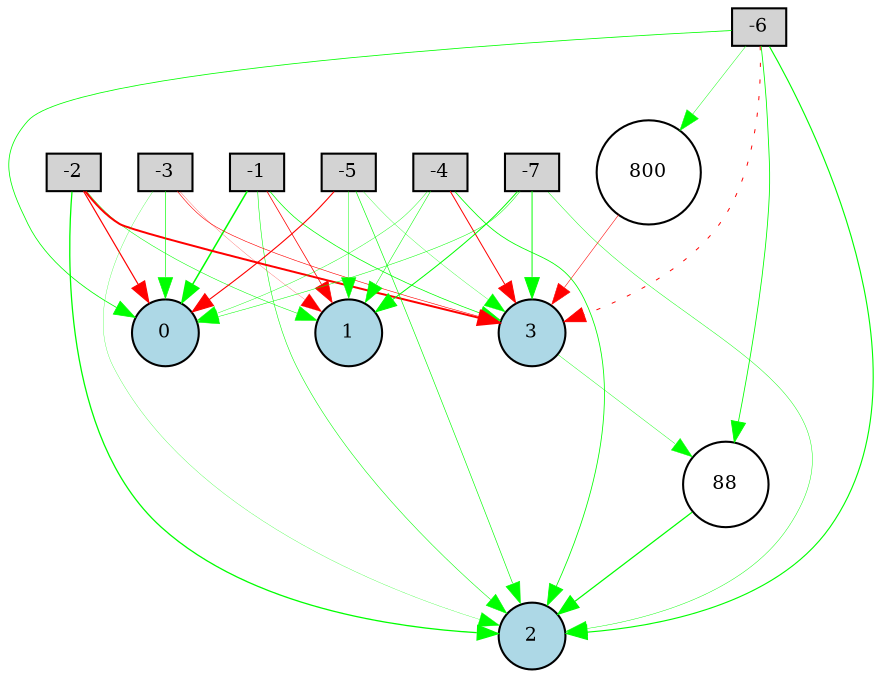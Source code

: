 digraph {
	node [fontsize=9 height=0.2 shape=circle width=0.2]
	-1 [fillcolor=lightgray shape=box style=filled]
	-2 [fillcolor=lightgray shape=box style=filled]
	-3 [fillcolor=lightgray shape=box style=filled]
	-4 [fillcolor=lightgray shape=box style=filled]
	-5 [fillcolor=lightgray shape=box style=filled]
	-6 [fillcolor=lightgray shape=box style=filled]
	-7 [fillcolor=lightgray shape=box style=filled]
	0 [fillcolor=lightblue style=filled]
	1 [fillcolor=lightblue style=filled]
	2 [fillcolor=lightblue style=filled]
	3 [fillcolor=lightblue style=filled]
	800 [fillcolor=white style=filled]
	88 [fillcolor=white style=filled]
	-1 -> 0 [color=green penwidth=0.7360276074016746 style=solid]
	-1 -> 1 [color=red penwidth=0.3641050549882181 style=solid]
	-1 -> 2 [color=green penwidth=0.2649393355896833 style=solid]
	-1 -> 3 [color=green penwidth=0.3483498031713598 style=solid]
	-2 -> 0 [color=red penwidth=0.5722355912080315 style=solid]
	-2 -> 1 [color=green penwidth=0.2544240161850315 style=solid]
	-2 -> 2 [color=green penwidth=0.6175981979052382 style=solid]
	-2 -> 3 [color=red penwidth=0.95641641035029 style=solid]
	-3 -> 0 [color=green penwidth=0.3147335606007684 style=solid]
	-3 -> 1 [color=red penwidth=0.10957870332467157 style=solid]
	-3 -> 2 [color=green penwidth=0.1339991536444642 style=solid]
	-3 -> 3 [color=red penwidth=0.28471540148630725 style=solid]
	-4 -> 0 [color=green penwidth=0.19971879289707073 style=solid]
	-4 -> 1 [color=green penwidth=0.25511490161140304 style=solid]
	-4 -> 2 [color=green penwidth=0.39058711760530296 style=solid]
	-4 -> 3 [color=red penwidth=0.47695399675147265 style=solid]
	-5 -> 0 [color=red penwidth=0.5303183996674545 style=solid]
	-5 -> 1 [color=green penwidth=0.21701371306170897 style=solid]
	-5 -> 2 [color=green penwidth=0.30808249718823566 style=solid]
	-5 -> 3 [color=green penwidth=0.1557402603362649 style=solid]
	-6 -> 0 [color=green penwidth=0.3828926764095074 style=solid]
	-6 -> 2 [color=green penwidth=0.5414156536944729 style=solid]
	-6 -> 3 [color=red penwidth=0.46642440613500935 style=dotted]
	-7 -> 0 [color=green penwidth=0.24046041988152558 style=solid]
	-7 -> 1 [color=green penwidth=0.4802899279128663 style=solid]
	-7 -> 2 [color=green penwidth=0.2163540713235445 style=solid]
	-7 -> 3 [color=green penwidth=0.4616747669164789 style=solid]
	-6 -> 88 [color=green penwidth=0.40008872654726213 style=solid]
	88 -> 2 [color=green penwidth=0.5924497077910671 style=solid]
	3 -> 88 [color=green penwidth=0.19607970345972336 style=solid]
	-6 -> 800 [color=green penwidth=0.21184637944720988 style=solid]
	800 -> 3 [color=red penwidth=0.2617404075126696 style=solid]
}
